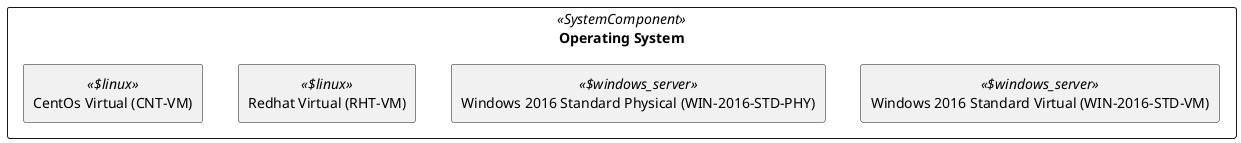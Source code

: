 @startuml


skinparam monochrome true
skinparam componentStyle uml2



show stereotype

rectangle Operating__F_System as "Operating System" <<SystemComponent>> {
	rectangle Windows__F_2016__F_Standard__F_Virtual__F___N_WIN__S_2016__S_STD__S_VM__O_ as "Windows 2016 Standard Virtual (WIN-2016-STD-VM)" <<$windows_server>> {
	}		
	rectangle Windows__F_2016__F_Standard__F_Physical__F___N_WIN__S_2016__S_STD__S_PHY__O_ as "Windows 2016 Standard Physical (WIN-2016-STD-PHY)" <<$windows_server>> {
	}		
	rectangle Redhat__F_Virtual__F___N_RHT__S_VM__O_ as "Redhat Virtual (RHT-VM)" <<$linux>> {
	}		
	rectangle CentOs__F_Virtual__F___N_CNT__S_VM__O_ as "CentOs Virtual (CNT-VM)" <<$linux>> {
	}		

}

' Begin Protected Region [[layouting]]

' End Protected Region   [[layouting]]

@enduml
' Actifsource ID=[dc5bfacd-eaac-11e8-88d3-bfc6b992bdec,3c2f36f3-0a96-11e9-9f72-e5610a9d4cd3,Hash]
